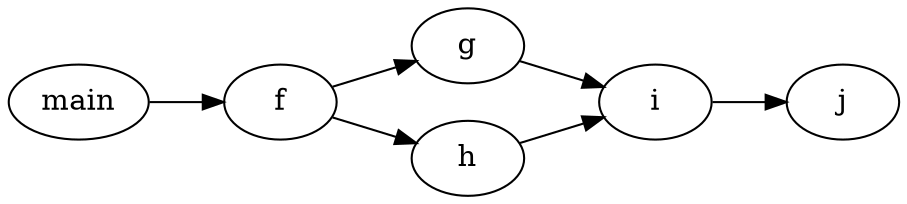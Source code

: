 digraph {
    rankdir=LR;

    main -> f;
    f -> g;
    f -> h;
    g -> i;
    h -> i;
    i -> j;
}
